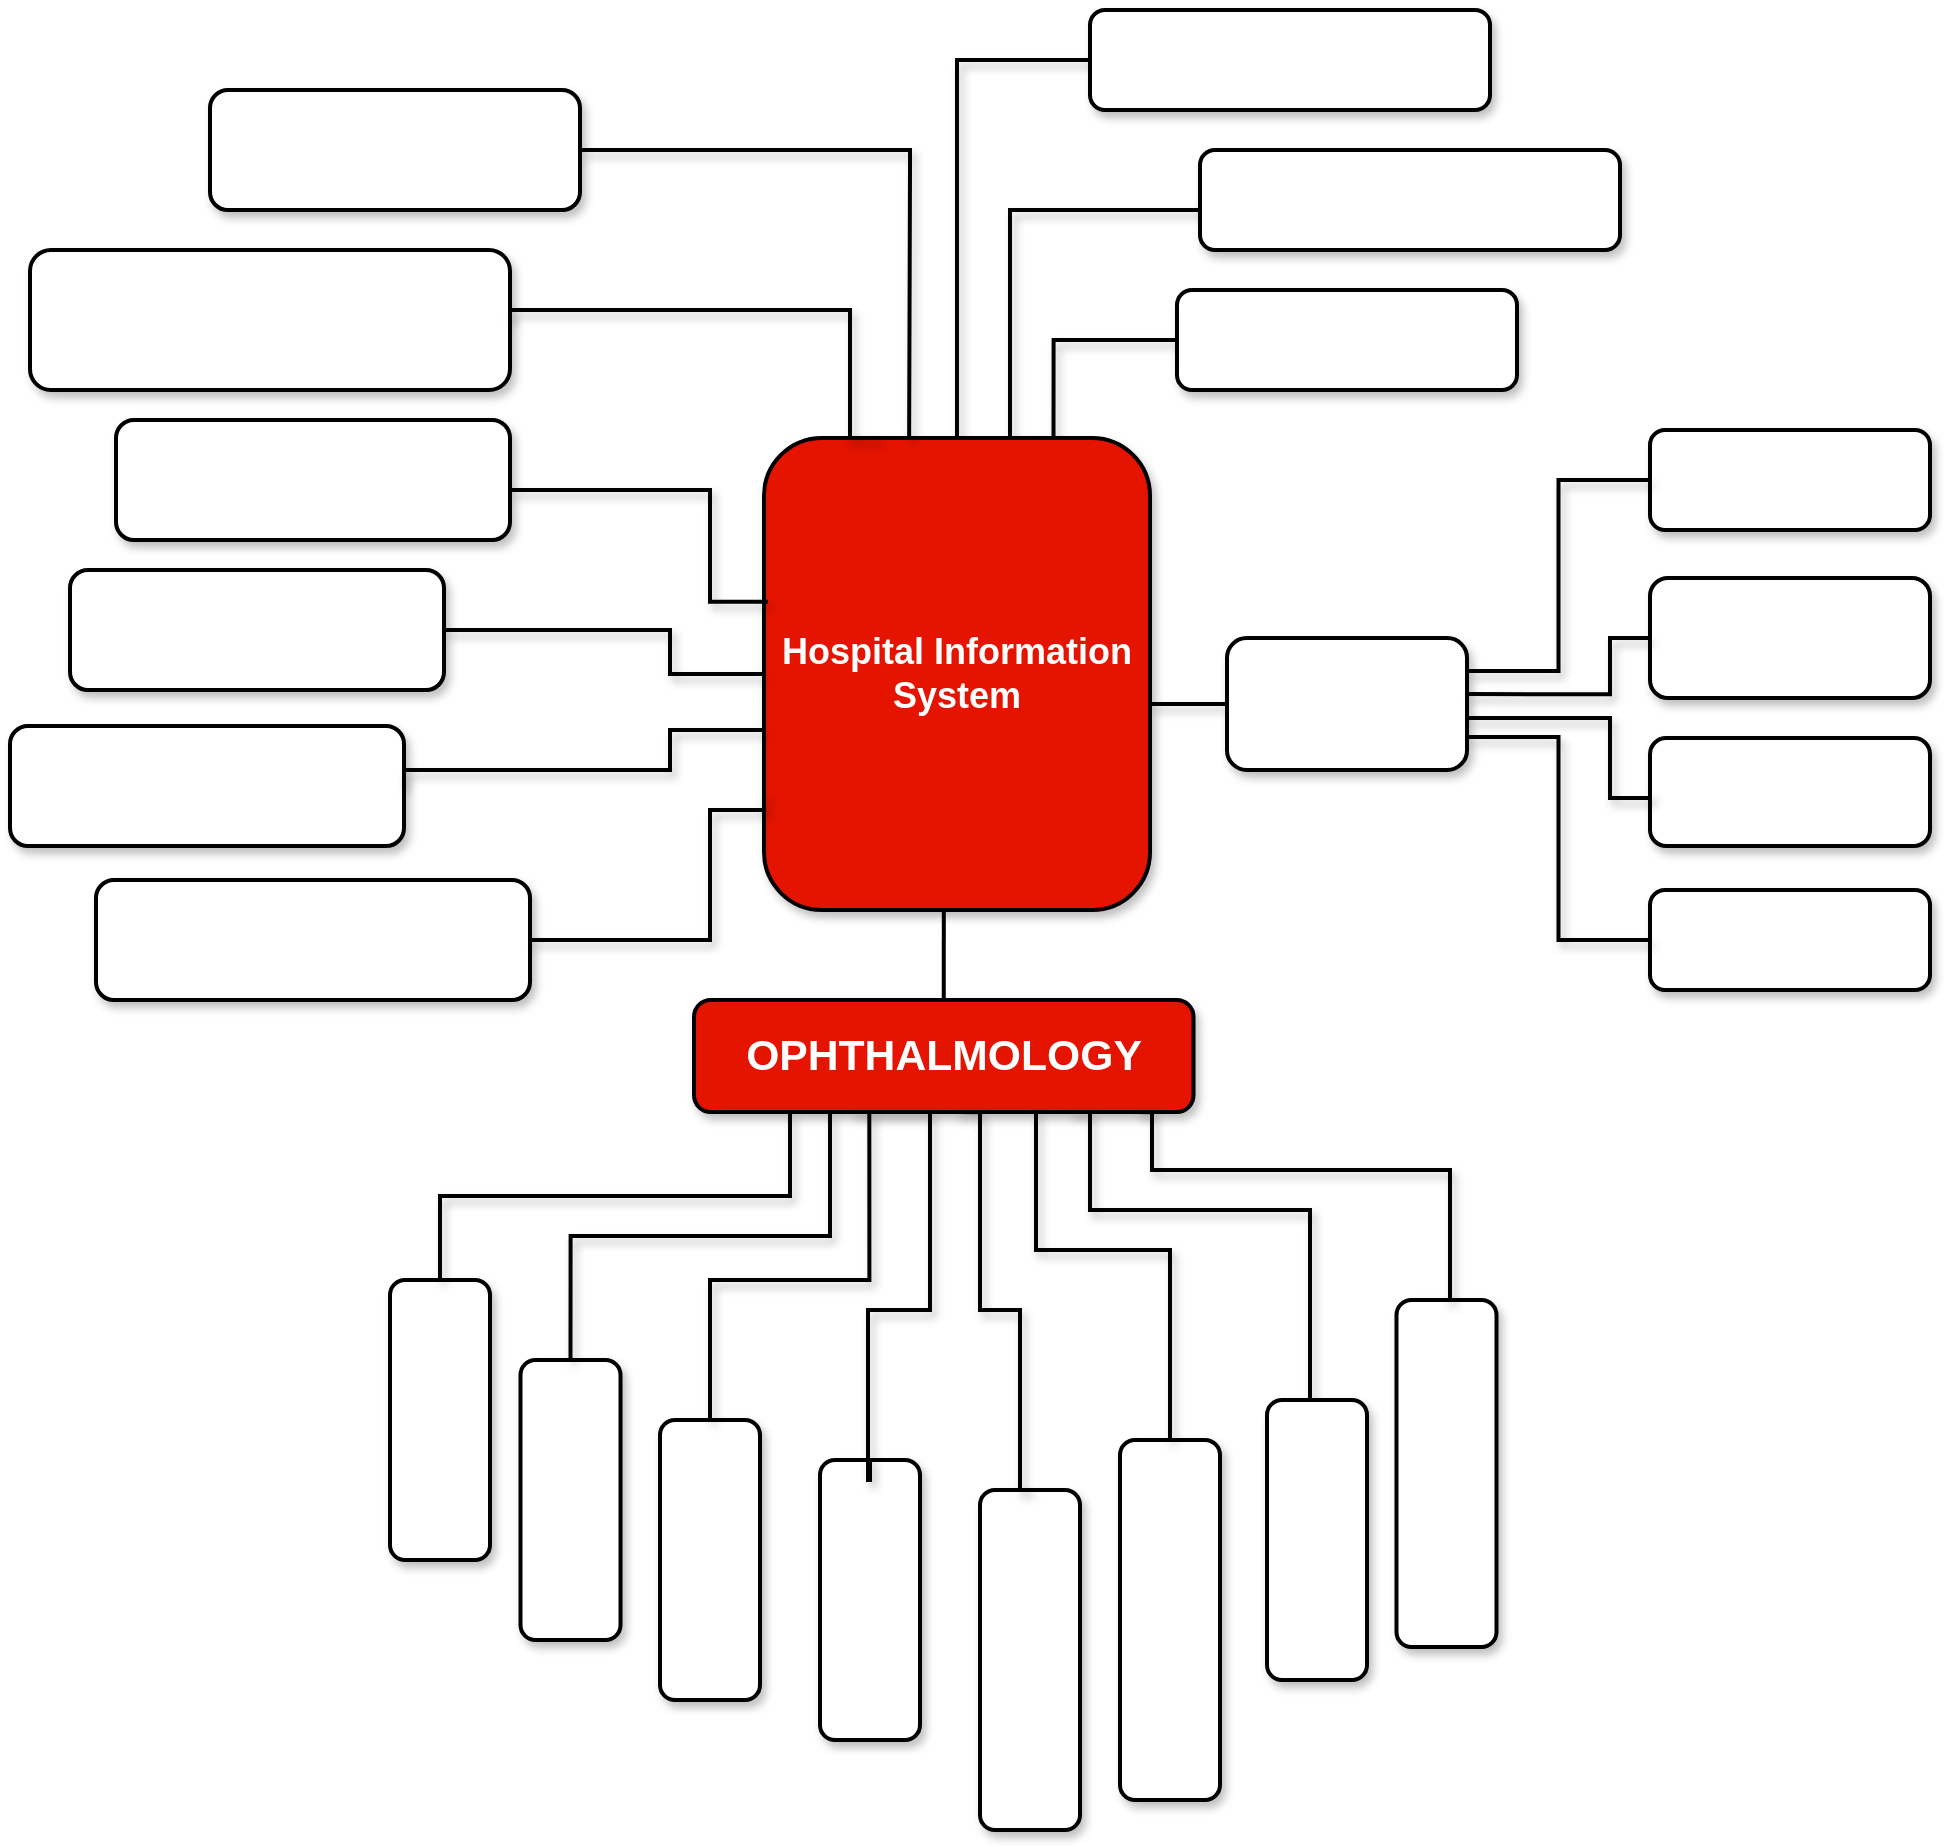 <mxfile version="27.1.6">
  <diagram name="Page-1" id="90a13364-a465-7bf4-72fc-28e22215d7a0">
    <mxGraphModel dx="2365" dy="1610" grid="0" gridSize="10" guides="1" tooltips="1" connect="1" arrows="1" fold="1" page="1" pageScale="1.5" pageWidth="1169" pageHeight="826" background="light-dark(#FFFFFF,#FFFFFF)" math="0" shadow="0">
      <root>
        <mxCell id="0" style=";html=1;" />
        <mxCell id="1" style=";html=1;" parent="0" />
        <mxCell id="3a17f1ce550125da-13" style="edgeStyle=elbowEdgeStyle;rounded=0;html=1;startArrow=none;startFill=0;jettySize=auto;orthogonalLoop=1;fontSize=18;elbow=vertical;strokeColor=light-dark(#000000,#000000);endArrow=none;align=center;verticalAlign=middle;fontFamily=Helvetica;fontColor=default;labelBackgroundColor=default;curved=1;fontStyle=1;shadow=1;strokeWidth=2;" parent="1" source="3a17f1ce550125da-2" target="3a17f1ce550125da-4" edge="1">
          <mxGeometry relative="1" as="geometry" />
        </mxCell>
        <mxCell id="wzNAJELc3Rrf7rPGQdhp-30" style="edgeStyle=orthogonalEdgeStyle;rounded=0;orthogonalLoop=1;jettySize=auto;html=1;exitX=0.5;exitY=0;exitDx=0;exitDy=0;entryX=0;entryY=0.5;entryDx=0;entryDy=0;endArrow=none;startFill=0;fontStyle=1;shadow=1;strokeColor=light-dark(#000000,#000000);strokeWidth=2;" edge="1" parent="1" source="3a17f1ce550125da-2" target="wzNAJELc3Rrf7rPGQdhp-21">
          <mxGeometry relative="1" as="geometry" />
        </mxCell>
        <mxCell id="wzNAJELc3Rrf7rPGQdhp-31" style="edgeStyle=orthogonalEdgeStyle;rounded=0;orthogonalLoop=1;jettySize=auto;html=1;exitX=0.75;exitY=0;exitDx=0;exitDy=0;entryX=0;entryY=0.5;entryDx=0;entryDy=0;endArrow=none;startFill=0;fontStyle=1;shadow=1;strokeColor=light-dark(#000000,#000000);strokeWidth=2;" edge="1" parent="1" source="3a17f1ce550125da-2" target="wzNAJELc3Rrf7rPGQdhp-25">
          <mxGeometry relative="1" as="geometry" />
        </mxCell>
        <mxCell id="wzNAJELc3Rrf7rPGQdhp-33" style="edgeStyle=orthogonalEdgeStyle;rounded=0;orthogonalLoop=1;jettySize=auto;html=1;exitX=0.75;exitY=0;exitDx=0;exitDy=0;entryX=0;entryY=0.5;entryDx=0;entryDy=0;endArrow=none;startFill=0;fontStyle=1;shadow=1;strokeColor=light-dark(#000000,#000000);strokeWidth=2;" edge="1" parent="1" source="3a17f1ce550125da-2" target="wzNAJELc3Rrf7rPGQdhp-32">
          <mxGeometry relative="1" as="geometry">
            <Array as="points">
              <mxPoint x="910" y="454" />
              <mxPoint x="910" y="340" />
              <mxPoint x="1005" y="340" />
            </Array>
          </mxGeometry>
        </mxCell>
        <mxCell id="3a17f1ce550125da-2" value="Hospital Information System" style="whiteSpace=wrap;html=1;shadow=1;fontSize=18;fillColor=light-dark(#E51400,#FFFFFF);strokeColor=light-dark(#000000,#000000);rounded=1;align=center;verticalAlign=middle;fontFamily=Helvetica;fontStyle=1;fontColor=#ffffff;strokeWidth=2;" parent="1" vertex="1">
          <mxGeometry x="787" y="454" width="193" height="236" as="geometry" />
        </mxCell>
        <mxCell id="3a17f1ce550125da-4" value="VISIT" style="whiteSpace=wrap;html=1;shadow=1;fontSize=18;fillColor=light-dark(#FFFFFF,#CCE5FF);strokeColor=light-dark(#000000,#000000);rounded=1;align=center;verticalAlign=middle;fontFamily=Helvetica;fontColor=#ffffff;fontStyle=1;fillStyle=solid;strokeWidth=2;" parent="1" vertex="1">
          <mxGeometry x="1018.5" y="554" width="120" height="66" as="geometry" />
        </mxCell>
        <mxCell id="3a17f1ce550125da-20" style="rounded=0;html=1;startArrow=none;startFill=0;jettySize=auto;orthogonalLoop=1;fontSize=18;elbow=vertical;strokeColor=light-dark(#000000,#000000);align=center;verticalAlign=middle;fontFamily=Helvetica;fontColor=default;labelBackgroundColor=default;endArrow=none;entryX=0.01;entryY=0.347;entryDx=0;entryDy=0;entryPerimeter=0;edgeStyle=orthogonalEdgeStyle;curved=0;fontStyle=1;shadow=1;strokeWidth=2;" parent="1" source="3a17f1ce550125da-8" target="3a17f1ce550125da-2" edge="1">
          <mxGeometry relative="1" as="geometry">
            <Array as="points">
              <mxPoint x="760" y="480" />
              <mxPoint x="760" y="536" />
            </Array>
          </mxGeometry>
        </mxCell>
        <mxCell id="3a17f1ce550125da-8" value="LABORATORY" style="whiteSpace=wrap;html=1;shadow=1;fontSize=18;fillColor=light-dark(#FFFFFF,#CCE5FF);strokeColor=light-dark(#000000,#000000);rounded=1;align=center;verticalAlign=middle;fontFamily=Helvetica;fontColor=#ffffff;fontStyle=1;fillStyle=solid;strokeWidth=2;" parent="1" vertex="1">
          <mxGeometry x="463" y="445" width="197" height="60" as="geometry" />
        </mxCell>
        <mxCell id="3a17f1ce550125da-21" style="edgeStyle=orthogonalEdgeStyle;rounded=0;html=1;startArrow=none;startFill=0;jettySize=auto;orthogonalLoop=1;fontSize=18;elbow=vertical;strokeColor=light-dark(#000000,#000000);align=center;verticalAlign=middle;fontFamily=Helvetica;fontColor=default;labelBackgroundColor=default;endArrow=none;curved=0;fontStyle=1;shadow=1;strokeWidth=2;" parent="1" source="3a17f1ce550125da-9" target="3a17f1ce550125da-2" edge="1">
          <mxGeometry relative="1" as="geometry">
            <Array as="points">
              <mxPoint x="740" y="550" />
              <mxPoint x="740" y="572" />
            </Array>
          </mxGeometry>
        </mxCell>
        <mxCell id="3a17f1ce550125da-9" value="RADIOLOGY" style="whiteSpace=wrap;html=1;shadow=1;fontSize=18;fillColor=light-dark(#FFFFFF,#CCE5FF);strokeColor=light-dark(#000000,#000000);rounded=1;align=center;verticalAlign=middle;fontFamily=Helvetica;fontColor=#ffffff;fontStyle=1;fillStyle=solid;strokeWidth=2;" parent="1" vertex="1">
          <mxGeometry x="440" y="520" width="187" height="60" as="geometry" />
        </mxCell>
        <mxCell id="3a17f1ce550125da-10" value="&lt;span id=&quot;docs-internal-guid-645cfd7d-7fff-0ffe-12d1-b18ff2b2fb76&quot;&gt;&lt;span style=&quot;font-size: 16pt; background-color: transparent; font-variant-numeric: normal; font-variant-east-asian: normal; font-variant-alternates: normal; font-variant-position: normal; font-variant-emoji: normal; vertical-align: baseline; white-space-collapse: preserve;&quot;&gt;OPHTHALMOLOGY&lt;/span&gt;&lt;/span&gt;" style="whiteSpace=wrap;html=1;shadow=1;fontSize=18;fillColor=light-dark(#E51400,#FFFFFF);strokeColor=light-dark(#000000,#000000);rounded=1;align=center;verticalAlign=middle;fontFamily=Helvetica;fontColor=#ffffff;fontStyle=1;strokeWidth=2;" parent="1" vertex="1">
          <mxGeometry x="752" y="735" width="249.75" height="56" as="geometry" />
        </mxCell>
        <mxCell id="wzNAJELc3Rrf7rPGQdhp-2" value="OPD" style="rounded=1;whiteSpace=wrap;fontSize=18;fontStyle=1;shadow=1;strokeColor=light-dark(#000000,#000000);align=center;verticalAlign=middle;fontFamily=Helvetica;fontColor=#ffffff;fillColor=light-dark(#FFFFFF,#CCE5FF);fillStyle=solid;strokeWidth=2;" vertex="1" parent="1">
          <mxGeometry x="1230" y="450" width="140" height="50" as="geometry" />
        </mxCell>
        <mxCell id="wzNAJELc3Rrf7rPGQdhp-6" value="IPD" style="rounded=1;whiteSpace=wrap;html=1;fontSize=18;fontStyle=1;shadow=1;strokeColor=light-dark(#000000,#000000);align=center;verticalAlign=middle;fontFamily=Helvetica;fontColor=#ffffff;fillColor=light-dark(#FFFFFF,#CCE5FF);fillStyle=solid;strokeWidth=2;" vertex="1" parent="1">
          <mxGeometry x="1230" y="524" width="140" height="60" as="geometry" />
        </mxCell>
        <mxCell id="wzNAJELc3Rrf7rPGQdhp-7" value="EMERGENCY" style="rounded=1;whiteSpace=wrap;html=1;fontSize=18;fontStyle=1;shadow=1;strokeColor=light-dark(#000000,#000000);align=center;verticalAlign=middle;fontFamily=Helvetica;fontColor=#ffffff;fillColor=light-dark(#FFFFFF,#CCE5FF);fillStyle=solid;strokeWidth=2;" vertex="1" parent="1">
          <mxGeometry x="1230" y="680" width="140" height="50" as="geometry" />
        </mxCell>
        <mxCell id="wzNAJELc3Rrf7rPGQdhp-8" value="DAYCARE" style="rounded=1;whiteSpace=wrap;html=1;fontSize=18;fontStyle=1;shadow=1;strokeColor=light-dark(#000000,#000000);align=center;verticalAlign=middle;fontFamily=Helvetica;fontColor=#ffffff;fillColor=light-dark(#FFFFFF,#CCE5FF);fillStyle=solid;strokeWidth=2;" vertex="1" parent="1">
          <mxGeometry x="1230" y="604" width="140" height="54" as="geometry" />
        </mxCell>
        <mxCell id="wzNAJELc3Rrf7rPGQdhp-9" value="" style="endArrow=none;html=1;rounded=0;entryX=0;entryY=0.5;entryDx=0;entryDy=0;exitX=0.995;exitY=0.425;exitDx=0;exitDy=0;edgeStyle=orthogonalEdgeStyle;strokeColor=light-dark(#000000,#000000);align=center;verticalAlign=middle;fontFamily=Helvetica;fontSize=18;fontColor=default;labelBackgroundColor=default;elbow=vertical;startArrow=none;startFill=0;curved=0;exitPerimeter=0;fontStyle=1;shadow=1;strokeWidth=2;" edge="1" parent="1" source="3a17f1ce550125da-4" target="wzNAJELc3Rrf7rPGQdhp-6">
          <mxGeometry width="50" height="50" relative="1" as="geometry">
            <mxPoint x="990" y="700" as="sourcePoint" />
            <mxPoint x="1040" y="650" as="targetPoint" />
            <Array as="points">
              <mxPoint x="1210" y="582" />
              <mxPoint x="1210" y="554" />
            </Array>
          </mxGeometry>
        </mxCell>
        <mxCell id="wzNAJELc3Rrf7rPGQdhp-10" value="" style="html=1;rounded=0;exitX=0;exitY=0.5;exitDx=0;exitDy=0;edgeStyle=orthogonalEdgeStyle;endArrow=none;startFill=0;entryX=1;entryY=0.25;entryDx=0;entryDy=0;strokeColor=light-dark(#000000,#000000);align=center;verticalAlign=middle;fontFamily=Helvetica;fontSize=18;fontColor=default;labelBackgroundColor=default;elbow=vertical;startArrow=none;curved=0;fontStyle=1;shadow=1;strokeWidth=2;" edge="1" parent="1" source="wzNAJELc3Rrf7rPGQdhp-2" target="3a17f1ce550125da-4">
          <mxGeometry width="100" relative="1" as="geometry">
            <mxPoint x="960" y="670" as="sourcePoint" />
            <mxPoint x="1190" y="570" as="targetPoint" />
          </mxGeometry>
        </mxCell>
        <mxCell id="wzNAJELc3Rrf7rPGQdhp-11" value="" style="html=1;rounded=0;exitX=0;exitY=0.5;exitDx=0;exitDy=0;edgeStyle=orthogonalEdgeStyle;endArrow=none;startFill=0;entryX=1.003;entryY=0.606;entryDx=0;entryDy=0;entryPerimeter=0;strokeColor=light-dark(#000000,#000000);align=center;verticalAlign=middle;fontFamily=Helvetica;fontSize=18;fontColor=default;labelBackgroundColor=default;elbow=vertical;startArrow=none;curved=0;fontStyle=1;shadow=1;strokeWidth=2;" edge="1" parent="1" source="wzNAJELc3Rrf7rPGQdhp-8" target="3a17f1ce550125da-4">
          <mxGeometry width="100" relative="1" as="geometry">
            <mxPoint x="1223" y="640" as="sourcePoint" />
            <mxPoint x="1157" y="590" as="targetPoint" />
            <Array as="points">
              <mxPoint x="1210" y="634" />
              <mxPoint x="1210" y="594" />
            </Array>
          </mxGeometry>
        </mxCell>
        <mxCell id="wzNAJELc3Rrf7rPGQdhp-12" value="" style="html=1;rounded=0;exitX=0;exitY=0.5;exitDx=0;exitDy=0;edgeStyle=orthogonalEdgeStyle;endArrow=none;startFill=0;entryX=1;entryY=0.75;entryDx=0;entryDy=0;strokeColor=light-dark(#000000,#000000);align=center;verticalAlign=middle;fontFamily=Helvetica;fontSize=18;fontColor=default;labelBackgroundColor=default;elbow=vertical;startArrow=none;curved=0;fontStyle=1;shadow=1;strokeWidth=2;" edge="1" parent="1" source="wzNAJELc3Rrf7rPGQdhp-7" target="3a17f1ce550125da-4">
          <mxGeometry width="100" relative="1" as="geometry">
            <mxPoint x="1113" y="750" as="sourcePoint" />
            <mxPoint x="1040" y="839" as="targetPoint" />
          </mxGeometry>
        </mxCell>
        <mxCell id="wzNAJELc3Rrf7rPGQdhp-13" value="PHARMACY" style="whiteSpace=wrap;html=1;shadow=1;fontSize=18;fillColor=light-dark(#FFFFFF,#CCE5FF);strokeColor=light-dark(#000000,#000000);rounded=1;align=center;verticalAlign=middle;fontFamily=Helvetica;fontColor=#ffffff;fontStyle=1;fillStyle=solid;strokeWidth=2;" vertex="1" parent="1">
          <mxGeometry x="410" y="598" width="197" height="60" as="geometry" />
        </mxCell>
        <mxCell id="wzNAJELc3Rrf7rPGQdhp-14" style="edgeStyle=orthogonalEdgeStyle;rounded=0;html=1;startArrow=none;startFill=0;jettySize=auto;orthogonalLoop=1;fontSize=18;elbow=vertical;strokeColor=light-dark(#000000,#000000);endArrow=none;exitX=1;exitY=0.5;exitDx=0;exitDy=0;align=center;verticalAlign=middle;fontFamily=Helvetica;fontColor=default;labelBackgroundColor=default;entryX=-0.001;entryY=0.62;entryDx=0;entryDy=0;entryPerimeter=0;curved=0;fontStyle=1;shadow=1;strokeWidth=2;" edge="1" parent="1" source="wzNAJELc3Rrf7rPGQdhp-13" target="3a17f1ce550125da-2">
          <mxGeometry relative="1" as="geometry">
            <mxPoint x="750" y="720" as="sourcePoint" />
            <mxPoint x="770" y="574" as="targetPoint" />
            <Array as="points">
              <mxPoint x="607" y="620" />
              <mxPoint x="740" y="620" />
              <mxPoint x="740" y="600" />
              <mxPoint x="787" y="600" />
            </Array>
          </mxGeometry>
        </mxCell>
        <mxCell id="wzNAJELc3Rrf7rPGQdhp-19" value="EMR/PRESCRIPTION" style="whiteSpace=wrap;html=1;shadow=1;fontSize=18;fillColor=light-dark(#FFFFFF,#CCE5FF);strokeColor=light-dark(#000000,#000000);rounded=1;align=center;verticalAlign=middle;fontFamily=Helvetica;fontColor=#ffffff;fontStyle=1;fillStyle=solid;strokeWidth=2;" vertex="1" parent="1">
          <mxGeometry x="453" y="675" width="217" height="60" as="geometry" />
        </mxCell>
        <mxCell id="wzNAJELc3Rrf7rPGQdhp-20" style="edgeStyle=orthogonalEdgeStyle;rounded=0;html=1;startArrow=none;startFill=0;jettySize=auto;orthogonalLoop=1;fontSize=18;elbow=vertical;strokeColor=light-dark(#000000,#000000);endArrow=none;exitX=1;exitY=0.5;exitDx=0;exitDy=0;align=center;verticalAlign=middle;fontFamily=Helvetica;fontColor=default;labelBackgroundColor=default;entryX=0;entryY=0.75;entryDx=0;entryDy=0;curved=0;fontStyle=1;shadow=1;strokeWidth=2;" edge="1" parent="1" source="wzNAJELc3Rrf7rPGQdhp-19" target="3a17f1ce550125da-2">
          <mxGeometry relative="1" as="geometry">
            <mxPoint x="730" y="610" as="sourcePoint" />
            <mxPoint x="841" y="646" as="targetPoint" />
            <Array as="points">
              <mxPoint x="760" y="705" />
              <mxPoint x="760" y="640" />
              <mxPoint x="787" y="640" />
            </Array>
          </mxGeometry>
        </mxCell>
        <mxCell id="wzNAJELc3Rrf7rPGQdhp-21" value="APPOINTMENTS" style="whiteSpace=wrap;html=1;shadow=1;fontSize=18;fillColor=light-dark(#FFFFFF,#CCE5FF);strokeColor=light-dark(#000000,#000000);rounded=1;align=center;verticalAlign=middle;fontFamily=Helvetica;fontColor=#ffffff;fontStyle=1;fillStyle=solid;strokeWidth=2;" vertex="1" parent="1">
          <mxGeometry x="950" y="240" width="200" height="50" as="geometry" />
        </mxCell>
        <mxCell id="wzNAJELc3Rrf7rPGQdhp-22" value="DIALYSIS" style="whiteSpace=wrap;html=1;shadow=1;fontSize=18;fillColor=light-dark(#FFFFFF,#CCE5FF);strokeColor=light-dark(#000000,#000000);rounded=1;align=center;verticalAlign=middle;fontFamily=Helvetica;fontColor=#ffffff;fontStyle=1;fillStyle=solid;strokeWidth=2;" vertex="1" parent="1">
          <mxGeometry x="510" y="280" width="185" height="60" as="geometry" />
        </mxCell>
        <mxCell id="wzNAJELc3Rrf7rPGQdhp-23" style="edgeStyle=orthogonalEdgeStyle;rounded=0;html=1;startArrow=none;startFill=0;jettySize=auto;orthogonalLoop=1;fontSize=18;elbow=vertical;strokeColor=light-dark(#000000,#000000);endArrow=none;exitX=1;exitY=0.5;exitDx=0;exitDy=0;align=center;verticalAlign=middle;fontFamily=Helvetica;fontColor=default;labelBackgroundColor=default;curved=0;entryX=0.376;entryY=-0.001;entryDx=0;entryDy=0;entryPerimeter=0;fontStyle=1;shadow=1;strokeWidth=2;" edge="1" parent="1" source="wzNAJELc3Rrf7rPGQdhp-22" target="3a17f1ce550125da-2">
          <mxGeometry relative="1" as="geometry">
            <mxPoint x="936.5" y="280" as="sourcePoint" />
            <mxPoint x="993.5" y="301" as="targetPoint" />
            <Array as="points">
              <mxPoint x="860" y="310" />
              <mxPoint x="860" y="320" />
              <mxPoint x="860" y="320" />
            </Array>
          </mxGeometry>
        </mxCell>
        <mxCell id="wzNAJELc3Rrf7rPGQdhp-24" value="&lt;div style=&quot;&quot;&gt;&lt;span style=&quot;background-color: transparent;&quot;&gt;MRD (Medical Records Department)&lt;/span&gt;&lt;/div&gt;" style="whiteSpace=wrap;html=1;shadow=1;fontSize=18;fillColor=light-dark(#FFFFFF,#CCE5FF);strokeColor=light-dark(#000000,#000000);rounded=1;align=center;verticalAlign=middle;fontFamily=Helvetica;fontColor=#ffffff;fontStyle=1;fillStyle=solid;strokeWidth=2;" vertex="1" parent="1">
          <mxGeometry x="420" y="360" width="240" height="70" as="geometry" />
        </mxCell>
        <mxCell id="wzNAJELc3Rrf7rPGQdhp-25" value="NURSING" style="whiteSpace=wrap;html=1;shadow=1;fontSize=18;fillColor=light-dark(#FFFFFF,#CCE5FF);strokeColor=light-dark(#000000,#000000);rounded=1;align=center;verticalAlign=middle;fontFamily=Helvetica;fontColor=#ffffff;fontStyle=1;fillStyle=solid;strokeWidth=2;" vertex="1" parent="1">
          <mxGeometry x="993.5" y="380" width="170" height="50" as="geometry" />
        </mxCell>
        <mxCell id="wzNAJELc3Rrf7rPGQdhp-32" value="ADVANCE BOOKING" style="whiteSpace=wrap;html=1;shadow=1;fontSize=18;fillColor=light-dark(#FFFFFF,#CCE5FF);strokeColor=light-dark(#000000,#000000);rounded=1;align=center;verticalAlign=middle;fontFamily=Helvetica;fontColor=#ffffff;fontStyle=1;fillStyle=solid;strokeWidth=2;" vertex="1" parent="1">
          <mxGeometry x="1005" y="310" width="210" height="50" as="geometry" />
        </mxCell>
        <mxCell id="wzNAJELc3Rrf7rPGQdhp-34" style="edgeStyle=orthogonalEdgeStyle;rounded=0;orthogonalLoop=1;jettySize=auto;html=1;exitX=1;exitY=0.5;exitDx=0;exitDy=0;endArrow=none;startFill=0;entryX=0.302;entryY=0;entryDx=0;entryDy=0;entryPerimeter=0;fontStyle=1;shadow=1;strokeColor=light-dark(#000000,#000000);strokeWidth=2;" edge="1" parent="1" source="wzNAJELc3Rrf7rPGQdhp-24" target="3a17f1ce550125da-2">
          <mxGeometry relative="1" as="geometry">
            <mxPoint x="845" y="450" as="targetPoint" />
            <Array as="points">
              <mxPoint x="660" y="390" />
              <mxPoint x="830" y="390" />
              <mxPoint x="830" y="454" />
            </Array>
          </mxGeometry>
        </mxCell>
        <mxCell id="wzNAJELc3Rrf7rPGQdhp-35" value="PATIENT HISTORY" style="rounded=1;whiteSpace=wrap;fontSize=18;rotation=-90;fontStyle=1;shadow=1;strokeColor=light-dark(#000000,#000000);align=center;verticalAlign=middle;fontFamily=Helvetica;fontColor=#ffffff;fillColor=light-dark(#FFFFFF,#CCE5FF);fillStyle=solid;strokeWidth=2;" vertex="1" parent="1">
          <mxGeometry x="555" y="920" width="140" height="50" as="geometry" />
        </mxCell>
        <mxCell id="wzNAJELc3Rrf7rPGQdhp-36" value="ALLERGIES" style="rounded=1;whiteSpace=wrap;fontSize=18;rotation=-90;fontStyle=1;shadow=1;strokeColor=light-dark(#000000,#000000);align=center;verticalAlign=middle;fontFamily=Helvetica;fontColor=#ffffff;fillColor=light-dark(#FFFFFF,#CCE5FF);fillStyle=solid;strokeWidth=2;" vertex="1" parent="1">
          <mxGeometry x="620.25" y="960" width="140" height="50" as="geometry" />
        </mxCell>
        <mxCell id="wzNAJELc3Rrf7rPGQdhp-37" value="OPTOMETRY" style="rounded=1;whiteSpace=wrap;fontSize=18;rotation=-90;fontStyle=1;shadow=1;strokeColor=light-dark(#000000,#000000);align=center;verticalAlign=middle;fontFamily=Helvetica;fontColor=#ffffff;fillColor=light-dark(#FFFFFF,#CCE5FF);fillStyle=solid;strokeWidth=2;" vertex="1" parent="1">
          <mxGeometry x="690" y="990" width="140" height="50" as="geometry" />
        </mxCell>
        <mxCell id="wzNAJELc3Rrf7rPGQdhp-38" value="DIAGNOSIS" style="rounded=1;whiteSpace=wrap;fontSize=18;rotation=-90;fontStyle=1;shadow=1;strokeColor=light-dark(#000000,#000000);align=center;verticalAlign=middle;fontFamily=Helvetica;fontColor=#ffffff;fillColor=light-dark(#FFFFFF,#CCE5FF);fillStyle=solid;strokeWidth=2;" vertex="1" parent="1">
          <mxGeometry x="770" y="1010" width="140" height="50" as="geometry" />
        </mxCell>
        <mxCell id="wzNAJELc3Rrf7rPGQdhp-39" value="EXAMINATIONS" style="rounded=1;whiteSpace=wrap;fontSize=18;rotation=-90;fontStyle=1;shadow=1;strokeColor=light-dark(#000000,#000000);align=center;verticalAlign=middle;fontFamily=Helvetica;fontColor=#ffffff;fillColor=light-dark(#FFFFFF,#CCE5FF);fillStyle=solid;strokeWidth=2;" vertex="1" parent="1">
          <mxGeometry x="835" y="1040" width="170" height="50" as="geometry" />
        </mxCell>
        <mxCell id="wzNAJELc3Rrf7rPGQdhp-40" value="INVESTIGATIONS" style="rounded=1;whiteSpace=wrap;fontSize=18;rotation=-90;fontStyle=1;shadow=1;strokeColor=light-dark(#000000,#000000);align=center;verticalAlign=middle;fontFamily=Helvetica;fontColor=#ffffff;fillColor=light-dark(#FFFFFF,#CCE5FF);fillStyle=solid;strokeWidth=2;" vertex="1" parent="1">
          <mxGeometry x="900" y="1020" width="180" height="50" as="geometry" />
        </mxCell>
        <mxCell id="wzNAJELc3Rrf7rPGQdhp-41" style="edgeStyle=orthogonalEdgeStyle;rounded=0;orthogonalLoop=1;jettySize=auto;html=1;exitX=1;exitY=0.5;exitDx=0;exitDy=0;strokeColor=light-dark(#000000,#000000);align=center;verticalAlign=middle;fontFamily=Helvetica;fontSize=18;fontColor=default;labelBackgroundColor=default;elbow=vertical;startArrow=none;startFill=0;endArrow=none;curved=0;fontStyle=1;shadow=1;strokeWidth=2;" edge="1" parent="1" source="wzNAJELc3Rrf7rPGQdhp-35">
          <mxGeometry relative="1" as="geometry">
            <mxPoint x="800" y="791" as="targetPoint" />
            <Array as="points">
              <mxPoint x="625" y="833" />
              <mxPoint x="800" y="833" />
              <mxPoint x="800" y="791" />
            </Array>
          </mxGeometry>
        </mxCell>
        <mxCell id="wzNAJELc3Rrf7rPGQdhp-42" style="edgeStyle=orthogonalEdgeStyle;rounded=0;orthogonalLoop=1;jettySize=auto;html=1;exitX=1;exitY=0.5;exitDx=0;exitDy=0;entryX=0.27;entryY=1.006;entryDx=0;entryDy=0;entryPerimeter=0;strokeColor=light-dark(#000000,#000000);align=center;verticalAlign=middle;fontFamily=Helvetica;fontSize=18;fontColor=default;labelBackgroundColor=default;elbow=vertical;startArrow=none;startFill=0;endArrow=none;curved=0;fontStyle=1;shadow=1;strokeWidth=2;" edge="1" parent="1" source="wzNAJELc3Rrf7rPGQdhp-36" target="3a17f1ce550125da-10">
          <mxGeometry relative="1" as="geometry">
            <Array as="points">
              <mxPoint x="690" y="853" />
              <mxPoint x="820" y="853" />
              <mxPoint x="820" y="791" />
            </Array>
          </mxGeometry>
        </mxCell>
        <mxCell id="wzNAJELc3Rrf7rPGQdhp-43" style="edgeStyle=orthogonalEdgeStyle;rounded=0;orthogonalLoop=1;jettySize=auto;html=1;exitX=1;exitY=0.5;exitDx=0;exitDy=0;strokeColor=light-dark(#000000,#000000);align=center;verticalAlign=middle;fontFamily=Helvetica;fontSize=18;fontColor=default;labelBackgroundColor=default;elbow=vertical;startArrow=none;startFill=0;endArrow=none;curved=0;fontStyle=1;entryX=0.351;entryY=1.006;entryDx=0;entryDy=0;entryPerimeter=0;shadow=1;strokeWidth=2;" edge="1" parent="1" source="wzNAJELc3Rrf7rPGQdhp-37" target="3a17f1ce550125da-10">
          <mxGeometry relative="1" as="geometry">
            <mxPoint x="850" y="820" as="targetPoint" />
            <Array as="points">
              <mxPoint x="760" y="875" />
              <mxPoint x="840" y="875" />
            </Array>
          </mxGeometry>
        </mxCell>
        <mxCell id="wzNAJELc3Rrf7rPGQdhp-45" style="edgeStyle=orthogonalEdgeStyle;rounded=0;orthogonalLoop=1;jettySize=auto;html=1;exitX=1;exitY=0.5;exitDx=0;exitDy=0;entryX=0.314;entryY=1;entryDx=0;entryDy=0;entryPerimeter=0;strokeColor=light-dark(#000000,#000000);align=center;verticalAlign=middle;fontFamily=Helvetica;fontSize=18;fontColor=default;labelBackgroundColor=default;elbow=vertical;startArrow=none;startFill=0;endArrow=none;curved=0;fontStyle=1;shadow=1;strokeWidth=2;" edge="1" parent="1" source="wzNAJELc3Rrf7rPGQdhp-38" target="3a17f1ce550125da-10">
          <mxGeometry relative="1" as="geometry">
            <mxPoint x="840" y="800" as="targetPoint" />
            <Array as="points">
              <mxPoint x="840" y="975" />
              <mxPoint x="839" y="890" />
              <mxPoint x="870" y="890" />
              <mxPoint x="870" y="791" />
            </Array>
          </mxGeometry>
        </mxCell>
        <mxCell id="wzNAJELc3Rrf7rPGQdhp-46" style="edgeStyle=orthogonalEdgeStyle;rounded=0;orthogonalLoop=1;jettySize=auto;html=1;exitX=1;exitY=0.5;exitDx=0;exitDy=0;entryX=0.523;entryY=1.001;entryDx=0;entryDy=0;entryPerimeter=0;endArrow=none;startFill=0;fontStyle=1;shadow=1;strokeColor=light-dark(#000000,#000000);strokeWidth=2;" edge="1" parent="1" source="wzNAJELc3Rrf7rPGQdhp-39" target="3a17f1ce550125da-10">
          <mxGeometry relative="1" as="geometry">
            <mxPoint x="884" y="800" as="targetPoint" />
            <Array as="points">
              <mxPoint x="915" y="890" />
              <mxPoint x="895" y="890" />
              <mxPoint x="895" y="791" />
            </Array>
          </mxGeometry>
        </mxCell>
        <mxCell id="wzNAJELc3Rrf7rPGQdhp-47" style="edgeStyle=orthogonalEdgeStyle;rounded=0;orthogonalLoop=1;jettySize=auto;html=1;exitX=1;exitY=0.5;exitDx=0;exitDy=0;strokeColor=light-dark(#000000,#000000);align=center;verticalAlign=middle;fontFamily=Helvetica;fontSize=18;fontColor=default;labelBackgroundColor=default;elbow=vertical;startArrow=none;startFill=0;endArrow=none;curved=0;fontStyle=1;shadow=1;strokeWidth=2;" edge="1" parent="1" source="wzNAJELc3Rrf7rPGQdhp-40">
          <mxGeometry relative="1" as="geometry">
            <mxPoint x="923" y="790" as="targetPoint" />
            <Array as="points">
              <mxPoint x="990" y="860" />
              <mxPoint x="923" y="860" />
              <mxPoint x="923" y="791" />
            </Array>
          </mxGeometry>
        </mxCell>
        <mxCell id="wzNAJELc3Rrf7rPGQdhp-50" style="edgeStyle=orthogonalEdgeStyle;rounded=0;orthogonalLoop=1;jettySize=auto;html=1;exitX=1;exitY=0.5;exitDx=0;exitDy=0;entryX=0.75;entryY=1;entryDx=0;entryDy=0;strokeColor=light-dark(#000000,#000000);align=center;verticalAlign=middle;fontFamily=Helvetica;fontSize=18;fontColor=default;labelBackgroundColor=default;elbow=vertical;startArrow=none;startFill=0;endArrow=none;curved=0;fontStyle=1;shadow=1;strokeWidth=2;" edge="1" parent="1" source="wzNAJELc3Rrf7rPGQdhp-48" target="3a17f1ce550125da-10">
          <mxGeometry relative="1" as="geometry">
            <Array as="points">
              <mxPoint x="1060" y="935" />
              <mxPoint x="1060" y="840" />
              <mxPoint x="950" y="840" />
              <mxPoint x="950" y="791" />
            </Array>
          </mxGeometry>
        </mxCell>
        <mxCell id="wzNAJELc3Rrf7rPGQdhp-48" value="ADVICE" style="rounded=1;whiteSpace=wrap;fontSize=18;rotation=-90;fontStyle=1;shadow=1;strokeColor=light-dark(#000000,#000000);align=center;verticalAlign=middle;fontFamily=Helvetica;fontColor=#ffffff;fillColor=light-dark(#FFFFFF,#CCE5FF);fillStyle=solid;strokeWidth=2;" vertex="1" parent="1">
          <mxGeometry x="993.5" y="980" width="140" height="50" as="geometry" />
        </mxCell>
        <mxCell id="wzNAJELc3Rrf7rPGQdhp-51" value="PRE / INTRA OP" style="rounded=1;whiteSpace=wrap;fontSize=18;rotation=-90;fontStyle=1;shadow=1;strokeColor=light-dark(#000000,#000000);align=center;verticalAlign=middle;fontFamily=Helvetica;fontColor=#ffffff;fillColor=light-dark(#FFFFFF,#CCE5FF);fillStyle=solid;strokeWidth=2;" vertex="1" parent="1">
          <mxGeometry x="1041.5" y="946.75" width="173.5" height="50" as="geometry" />
        </mxCell>
        <mxCell id="wzNAJELc3Rrf7rPGQdhp-52" style="edgeStyle=orthogonalEdgeStyle;rounded=0;orthogonalLoop=1;jettySize=auto;html=1;exitX=1;exitY=0.5;exitDx=0;exitDy=0;strokeColor=light-dark(#000000,#000000);align=center;verticalAlign=middle;fontFamily=Helvetica;fontSize=18;fontColor=default;labelBackgroundColor=default;elbow=vertical;startArrow=none;startFill=0;endArrow=none;curved=0;entryX=0.885;entryY=1.001;entryDx=0;entryDy=0;entryPerimeter=0;fontStyle=1;shadow=1;strokeWidth=2;" edge="1" parent="1" source="wzNAJELc3Rrf7rPGQdhp-51" target="3a17f1ce550125da-10">
          <mxGeometry relative="1" as="geometry">
            <mxPoint x="978" y="790" as="targetPoint" />
            <Array as="points">
              <mxPoint x="1130" y="885" />
              <mxPoint x="1130" y="820" />
              <mxPoint x="981" y="820" />
            </Array>
          </mxGeometry>
        </mxCell>
        <mxCell id="wzNAJELc3Rrf7rPGQdhp-60" style="edgeStyle=orthogonalEdgeStyle;rounded=0;orthogonalLoop=1;jettySize=auto;html=1;exitX=0.5;exitY=0;exitDx=0;exitDy=0;entryX=0.466;entryY=1.001;entryDx=0;entryDy=0;entryPerimeter=0;fontFamily=Helvetica;fontSize=18;fontColor=default;fontStyle=1;strokeColor=light-dark(#000000,#000000);endArrow=none;startFill=0;strokeWidth=2;" edge="1" parent="1" source="3a17f1ce550125da-10" target="3a17f1ce550125da-2">
          <mxGeometry relative="1" as="geometry">
            <Array as="points">
              <mxPoint x="877" y="690" />
            </Array>
          </mxGeometry>
        </mxCell>
      </root>
    </mxGraphModel>
  </diagram>
</mxfile>
